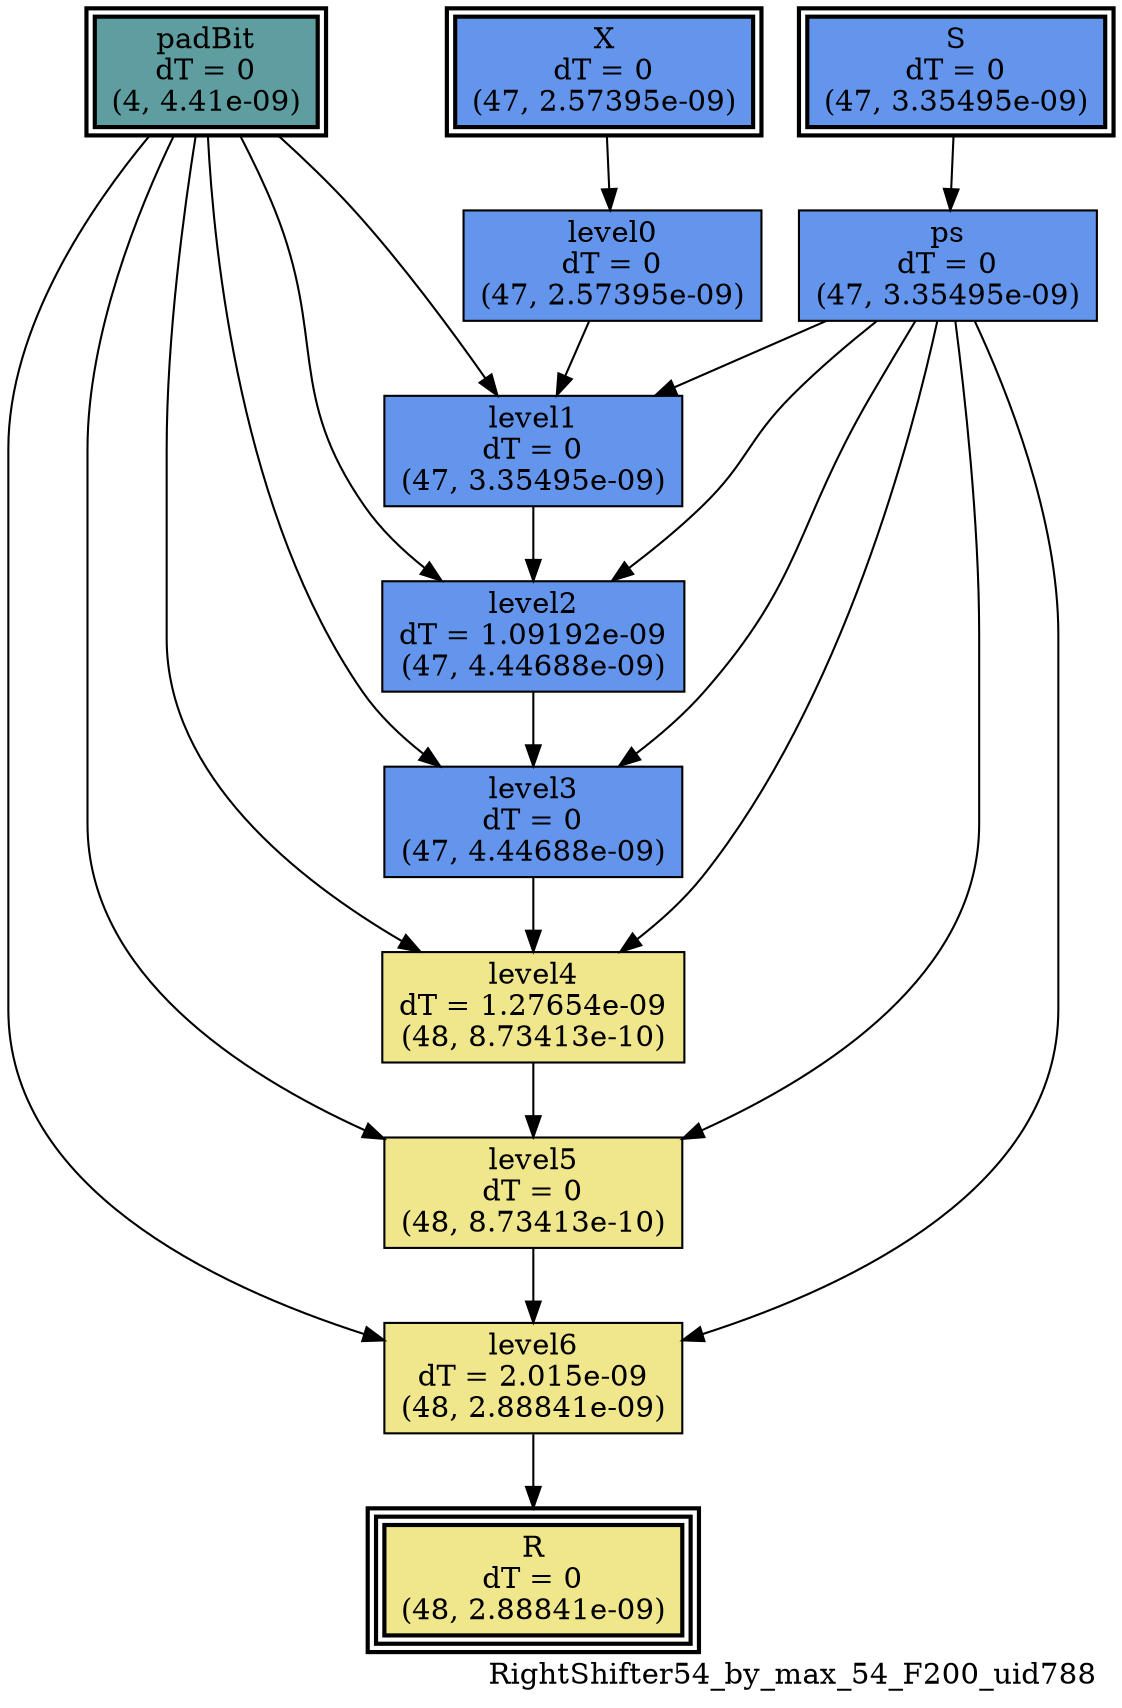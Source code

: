 digraph RightShifter54_by_max_54_F200_uid788
{
	//graph drawing options
	label=RightShifter54_by_max_54_F200_uid788;
	labelloc=bottom;
	labeljust=right;
	ratio=auto;
	nodesep=0.25;
	ranksep=0.5;

	//input/output signals of operator RightShifter54_by_max_54_F200_uid788
	X__RightShifter54_by_max_54_F200_uid788 [ label="X\ndT = 0\n(47, 2.57395e-09)", shape=box, color=black, style="bold, filled", fillcolor=cornflowerblue, peripheries=2 ];
	S__RightShifter54_by_max_54_F200_uid788 [ label="S\ndT = 0\n(47, 3.35495e-09)", shape=box, color=black, style="bold, filled", fillcolor=cornflowerblue, peripheries=2 ];
	padBit__RightShifter54_by_max_54_F200_uid788 [ label="padBit\ndT = 0\n(4, 4.41e-09)", shape=box, color=black, style="bold, filled", fillcolor=cadetblue, peripheries=2 ];
	R__RightShifter54_by_max_54_F200_uid788 [ label="R\ndT = 0\n(48, 2.88841e-09)", shape=box, color=black, style="bold, filled", fillcolor=khaki, peripheries=3 ];
	{rank=same X__RightShifter54_by_max_54_F200_uid788, S__RightShifter54_by_max_54_F200_uid788, padBit__RightShifter54_by_max_54_F200_uid788};
	{rank=same R__RightShifter54_by_max_54_F200_uid788};
	//internal signals of operator RightShifter54_by_max_54_F200_uid788
	ps__RightShifter54_by_max_54_F200_uid788 [ label="ps\ndT = 0\n(47, 3.35495e-09)", shape=box, color=black, style=filled, fillcolor=cornflowerblue, peripheries=1 ];
	level0__RightShifter54_by_max_54_F200_uid788 [ label="level0\ndT = 0\n(47, 2.57395e-09)", shape=box, color=black, style=filled, fillcolor=cornflowerblue, peripheries=1 ];
	level1__RightShifter54_by_max_54_F200_uid788 [ label="level1\ndT = 0\n(47, 3.35495e-09)", shape=box, color=black, style=filled, fillcolor=cornflowerblue, peripheries=1 ];
	level2__RightShifter54_by_max_54_F200_uid788 [ label="level2\ndT = 1.09192e-09\n(47, 4.44688e-09)", shape=box, color=black, style=filled, fillcolor=cornflowerblue, peripheries=1 ];
	level3__RightShifter54_by_max_54_F200_uid788 [ label="level3\ndT = 0\n(47, 4.44688e-09)", shape=box, color=black, style=filled, fillcolor=cornflowerblue, peripheries=1 ];
	level4__RightShifter54_by_max_54_F200_uid788 [ label="level4\ndT = 1.27654e-09\n(48, 8.73413e-10)", shape=box, color=black, style=filled, fillcolor=khaki, peripheries=1 ];
	level5__RightShifter54_by_max_54_F200_uid788 [ label="level5\ndT = 0\n(48, 8.73413e-10)", shape=box, color=black, style=filled, fillcolor=khaki, peripheries=1 ];
	level6__RightShifter54_by_max_54_F200_uid788 [ label="level6\ndT = 2.015e-09\n(48, 2.88841e-09)", shape=box, color=black, style=filled, fillcolor=khaki, peripheries=1 ];

	//subcomponents of operator RightShifter54_by_max_54_F200_uid788

	//input and internal signal connections of operator RightShifter54_by_max_54_F200_uid788
	X__RightShifter54_by_max_54_F200_uid788 -> level0__RightShifter54_by_max_54_F200_uid788 [ arrowhead=normal, arrowsize=1.0, arrowtail=normal, color=black, dir=forward  ];
	S__RightShifter54_by_max_54_F200_uid788 -> ps__RightShifter54_by_max_54_F200_uid788 [ arrowhead=normal, arrowsize=1.0, arrowtail=normal, color=black, dir=forward  ];
	padBit__RightShifter54_by_max_54_F200_uid788 -> level1__RightShifter54_by_max_54_F200_uid788 [ arrowhead=normal, arrowsize=1.0, arrowtail=normal, color=black, dir=forward  ];
	padBit__RightShifter54_by_max_54_F200_uid788 -> level2__RightShifter54_by_max_54_F200_uid788 [ arrowhead=normal, arrowsize=1.0, arrowtail=normal, color=black, dir=forward  ];
	padBit__RightShifter54_by_max_54_F200_uid788 -> level3__RightShifter54_by_max_54_F200_uid788 [ arrowhead=normal, arrowsize=1.0, arrowtail=normal, color=black, dir=forward  ];
	padBit__RightShifter54_by_max_54_F200_uid788 -> level4__RightShifter54_by_max_54_F200_uid788 [ arrowhead=normal, arrowsize=1.0, arrowtail=normal, color=black, dir=forward  ];
	padBit__RightShifter54_by_max_54_F200_uid788 -> level5__RightShifter54_by_max_54_F200_uid788 [ arrowhead=normal, arrowsize=1.0, arrowtail=normal, color=black, dir=forward  ];
	padBit__RightShifter54_by_max_54_F200_uid788 -> level6__RightShifter54_by_max_54_F200_uid788 [ arrowhead=normal, arrowsize=1.0, arrowtail=normal, color=black, dir=forward  ];
	ps__RightShifter54_by_max_54_F200_uid788 -> level1__RightShifter54_by_max_54_F200_uid788 [ arrowhead=normal, arrowsize=1.0, arrowtail=normal, color=black, dir=forward  ];
	ps__RightShifter54_by_max_54_F200_uid788 -> level2__RightShifter54_by_max_54_F200_uid788 [ arrowhead=normal, arrowsize=1.0, arrowtail=normal, color=black, dir=forward  ];
	ps__RightShifter54_by_max_54_F200_uid788 -> level3__RightShifter54_by_max_54_F200_uid788 [ arrowhead=normal, arrowsize=1.0, arrowtail=normal, color=black, dir=forward  ];
	ps__RightShifter54_by_max_54_F200_uid788 -> level4__RightShifter54_by_max_54_F200_uid788 [ arrowhead=normal, arrowsize=1.0, arrowtail=normal, color=black, dir=forward  ];
	ps__RightShifter54_by_max_54_F200_uid788 -> level5__RightShifter54_by_max_54_F200_uid788 [ arrowhead=normal, arrowsize=1.0, arrowtail=normal, color=black, dir=forward  ];
	ps__RightShifter54_by_max_54_F200_uid788 -> level6__RightShifter54_by_max_54_F200_uid788 [ arrowhead=normal, arrowsize=1.0, arrowtail=normal, color=black, dir=forward  ];
	level0__RightShifter54_by_max_54_F200_uid788 -> level1__RightShifter54_by_max_54_F200_uid788 [ arrowhead=normal, arrowsize=1.0, arrowtail=normal, color=black, dir=forward  ];
	level1__RightShifter54_by_max_54_F200_uid788 -> level2__RightShifter54_by_max_54_F200_uid788 [ arrowhead=normal, arrowsize=1.0, arrowtail=normal, color=black, dir=forward  ];
	level2__RightShifter54_by_max_54_F200_uid788 -> level3__RightShifter54_by_max_54_F200_uid788 [ arrowhead=normal, arrowsize=1.0, arrowtail=normal, color=black, dir=forward  ];
	level3__RightShifter54_by_max_54_F200_uid788 -> level4__RightShifter54_by_max_54_F200_uid788 [ arrowhead=normal, arrowsize=1.0, arrowtail=normal, color=black, dir=forward  ];
	level4__RightShifter54_by_max_54_F200_uid788 -> level5__RightShifter54_by_max_54_F200_uid788 [ arrowhead=normal, arrowsize=1.0, arrowtail=normal, color=black, dir=forward  ];
	level5__RightShifter54_by_max_54_F200_uid788 -> level6__RightShifter54_by_max_54_F200_uid788 [ arrowhead=normal, arrowsize=1.0, arrowtail=normal, color=black, dir=forward  ];
	level6__RightShifter54_by_max_54_F200_uid788 -> R__RightShifter54_by_max_54_F200_uid788 [ arrowhead=normal, arrowsize=1.0, arrowtail=normal, color=black, dir=forward  ];
}

